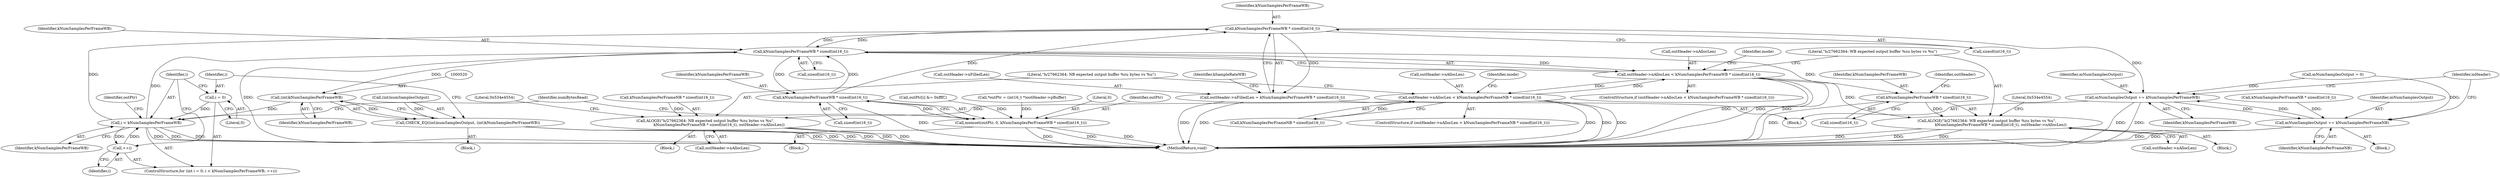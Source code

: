 digraph "0_Android_65756b4082cd79a2d99b2ccb5b392291fd53703f@API" {
"1000584" [label="(Call,kNumSamplesPerFrameWB * sizeof(int16_t))"];
"1000527" [label="(Call,i < kNumSamplesPerFrameWB)"];
"1000524" [label="(Call,i = 0)"];
"1000530" [label="(Call,++i)"];
"1000519" [label="(Call,(int)kNumSamplesPerFrameWB)"];
"1000378" [label="(Call,kNumSamplesPerFrameWB * sizeof(int16_t))"];
"1000478" [label="(Call,kNumSamplesPerFrameWB * sizeof(int16_t))"];
"1000584" [label="(Call,kNumSamplesPerFrameWB * sizeof(int16_t))"];
"1000374" [label="(Call,outHeader->nAllocLen < kNumSamplesPerFrameWB * sizeof(int16_t))"];
"1000239" [label="(Call,outHeader->nAllocLen < kNumSamplesPerFrameNB * sizeof(int16_t))"];
"1000248" [label="(Call,ALOGE(\"b/27662364: NB expected output buffer %zu bytes vs %u\",\n                       kNumSamplesPerFrameNB * sizeof(int16_t), outHeader->nAllocLen))"];
"1000383" [label="(Call,ALOGE(\"b/27662364: WB expected output buffer %zu bytes vs %u\",\n                       kNumSamplesPerFrameWB * sizeof(int16_t), outHeader->nAllocLen))"];
"1000385" [label="(Call,kNumSamplesPerFrameWB * sizeof(int16_t))"];
"1000475" [label="(Call,memset(outPtr, 0, kNumSamplesPerFrameWB * sizeof(int16_t)))"];
"1000580" [label="(Call,outHeader->nFilledLen = kNumSamplesPerFrameWB * sizeof(int16_t))"];
"1000589" [label="(Call,mNumSamplesOutput += kNumSamplesPerFrameWB)"];
"1000575" [label="(Call,mNumSamplesOutput += kNumSamplesPerFrameNB)"];
"1000515" [label="(Call,CHECK_EQ((int)numSamplesOutput, (int)kNumSamplesPerFrameWB))"];
"1000389" [label="(Call,outHeader->nAllocLen)"];
"1000522" [label="(ControlStructure,for (int i = 0; i < kNumSamplesPerFrameWB; ++i))"];
"1000590" [label="(Identifier,mNumSamplesOutput)"];
"1000243" [label="(Call,kNumSamplesPerFrameNB * sizeof(int16_t))"];
"1000529" [label="(Identifier,kNumSamplesPerFrameWB)"];
"1000475" [label="(Call,memset(outPtr, 0, kNumSamplesPerFrameWB * sizeof(int16_t)))"];
"1000478" [label="(Call,kNumSamplesPerFrameWB * sizeof(int16_t))"];
"1000528" [label="(Identifier,i)"];
"1000219" [label="(Call,mNumSamplesOutput = 0)"];
"1000374" [label="(Call,outHeader->nAllocLen < kNumSamplesPerFrameWB * sizeof(int16_t))"];
"1000375" [label="(Call,outHeader->nAllocLen)"];
"1000580" [label="(Call,outHeader->nFilledLen = kNumSamplesPerFrameWB * sizeof(int16_t))"];
"1000383" [label="(Call,ALOGE(\"b/27662364: WB expected output buffer %zu bytes vs %u\",\n                       kNumSamplesPerFrameWB * sizeof(int16_t), outHeader->nAllocLen))"];
"1000393" [label="(Literal,0x534e4554)"];
"1000570" [label="(Call,kNumSamplesPerFrameNB * sizeof(int16_t))"];
"1000386" [label="(Identifier,kNumSamplesPerFrameWB)"];
"1000476" [label="(Identifier,outPtr)"];
"1000581" [label="(Call,outHeader->nFilledLen)"];
"1000631" [label="(MethodReturn,void)"];
"1000524" [label="(Call,i = 0)"];
"1000539" [label="(Identifier,numBytesRead)"];
"1000378" [label="(Call,kNumSamplesPerFrameWB * sizeof(int16_t))"];
"1000584" [label="(Call,kNumSamplesPerFrameWB * sizeof(int16_t))"];
"1000589" [label="(Call,mNumSamplesOutput += kNumSamplesPerFrameWB)"];
"1000480" [label="(Call,sizeof(int16_t))"];
"1000531" [label="(Identifier,i)"];
"1000385" [label="(Call,kNumSamplesPerFrameWB * sizeof(int16_t))"];
"1000384" [label="(Literal,\"b/27662364: WB expected output buffer %zu bytes vs %u\")"];
"1000239" [label="(Call,outHeader->nAllocLen < kNumSamplesPerFrameNB * sizeof(int16_t))"];
"1000247" [label="(Block,)"];
"1000474" [label="(Block,)"];
"1000487" [label="(Block,)"];
"1000533" [label="(Call,outPtr[i] &= 0xfffC)"];
"1000240" [label="(Call,outHeader->nAllocLen)"];
"1000521" [label="(Identifier,kNumSamplesPerFrameWB)"];
"1000525" [label="(Identifier,i)"];
"1000250" [label="(Call,kNumSamplesPerFrameNB * sizeof(int16_t))"];
"1000565" [label="(Block,)"];
"1000527" [label="(Call,i < kNumSamplesPerFrameWB)"];
"1000530" [label="(Call,++i)"];
"1000271" [label="(Identifier,mode)"];
"1000463" [label="(Call,*outPtr = (int16_t *)outHeader->pBuffer)"];
"1000577" [label="(Identifier,kNumSamplesPerFrameNB)"];
"1000390" [label="(Identifier,outHeader)"];
"1000379" [label="(Identifier,kNumSamplesPerFrameWB)"];
"1000479" [label="(Identifier,kNumSamplesPerFrameWB)"];
"1000591" [label="(Identifier,kNumSamplesPerFrameWB)"];
"1000477" [label="(Literal,0)"];
"1000519" [label="(Call,(int)kNumSamplesPerFrameWB)"];
"1000238" [label="(ControlStructure,if (outHeader->nAllocLen < kNumSamplesPerFrameNB * sizeof(int16_t)))"];
"1000526" [label="(Literal,0)"];
"1000588" [label="(Identifier,kSampleRateWB)"];
"1000382" [label="(Block,)"];
"1000516" [label="(Call,(int)numSamplesOutput)"];
"1000586" [label="(Call,sizeof(int16_t))"];
"1000406" [label="(Identifier,mode)"];
"1000576" [label="(Identifier,mNumSamplesOutput)"];
"1000258" [label="(Literal,0x534e4554)"];
"1000535" [label="(Identifier,outPtr)"];
"1000579" [label="(Block,)"];
"1000248" [label="(Call,ALOGE(\"b/27662364: NB expected output buffer %zu bytes vs %u\",\n                       kNumSamplesPerFrameNB * sizeof(int16_t), outHeader->nAllocLen))"];
"1000515" [label="(Call,CHECK_EQ((int)numSamplesOutput, (int)kNumSamplesPerFrameWB))"];
"1000387" [label="(Call,sizeof(int16_t))"];
"1000575" [label="(Call,mNumSamplesOutput += kNumSamplesPerFrameNB)"];
"1000373" [label="(ControlStructure,if (outHeader->nAllocLen < kNumSamplesPerFrameWB * sizeof(int16_t)))"];
"1000254" [label="(Call,outHeader->nAllocLen)"];
"1000585" [label="(Identifier,kNumSamplesPerFrameWB)"];
"1000380" [label="(Call,sizeof(int16_t))"];
"1000595" [label="(Identifier,inHeader)"];
"1000249" [label="(Literal,\"b/27662364: NB expected output buffer %zu bytes vs %u\")"];
"1000584" -> "1000580"  [label="AST: "];
"1000584" -> "1000586"  [label="CFG: "];
"1000585" -> "1000584"  [label="AST: "];
"1000586" -> "1000584"  [label="AST: "];
"1000580" -> "1000584"  [label="CFG: "];
"1000584" -> "1000378"  [label="DDG: "];
"1000584" -> "1000580"  [label="DDG: "];
"1000527" -> "1000584"  [label="DDG: "];
"1000478" -> "1000584"  [label="DDG: "];
"1000378" -> "1000584"  [label="DDG: "];
"1000584" -> "1000589"  [label="DDG: "];
"1000527" -> "1000522"  [label="AST: "];
"1000527" -> "1000529"  [label="CFG: "];
"1000528" -> "1000527"  [label="AST: "];
"1000529" -> "1000527"  [label="AST: "];
"1000535" -> "1000527"  [label="CFG: "];
"1000539" -> "1000527"  [label="CFG: "];
"1000527" -> "1000631"  [label="DDG: "];
"1000527" -> "1000631"  [label="DDG: "];
"1000527" -> "1000631"  [label="DDG: "];
"1000527" -> "1000378"  [label="DDG: "];
"1000524" -> "1000527"  [label="DDG: "];
"1000530" -> "1000527"  [label="DDG: "];
"1000519" -> "1000527"  [label="DDG: "];
"1000527" -> "1000530"  [label="DDG: "];
"1000524" -> "1000522"  [label="AST: "];
"1000524" -> "1000526"  [label="CFG: "];
"1000525" -> "1000524"  [label="AST: "];
"1000526" -> "1000524"  [label="AST: "];
"1000528" -> "1000524"  [label="CFG: "];
"1000530" -> "1000522"  [label="AST: "];
"1000530" -> "1000531"  [label="CFG: "];
"1000531" -> "1000530"  [label="AST: "];
"1000528" -> "1000530"  [label="CFG: "];
"1000519" -> "1000515"  [label="AST: "];
"1000519" -> "1000521"  [label="CFG: "];
"1000520" -> "1000519"  [label="AST: "];
"1000521" -> "1000519"  [label="AST: "];
"1000515" -> "1000519"  [label="CFG: "];
"1000519" -> "1000515"  [label="DDG: "];
"1000378" -> "1000519"  [label="DDG: "];
"1000378" -> "1000374"  [label="AST: "];
"1000378" -> "1000380"  [label="CFG: "];
"1000379" -> "1000378"  [label="AST: "];
"1000380" -> "1000378"  [label="AST: "];
"1000374" -> "1000378"  [label="CFG: "];
"1000378" -> "1000631"  [label="DDG: "];
"1000378" -> "1000374"  [label="DDG: "];
"1000478" -> "1000378"  [label="DDG: "];
"1000378" -> "1000385"  [label="DDG: "];
"1000378" -> "1000478"  [label="DDG: "];
"1000478" -> "1000475"  [label="AST: "];
"1000478" -> "1000480"  [label="CFG: "];
"1000479" -> "1000478"  [label="AST: "];
"1000480" -> "1000478"  [label="AST: "];
"1000475" -> "1000478"  [label="CFG: "];
"1000478" -> "1000631"  [label="DDG: "];
"1000478" -> "1000475"  [label="DDG: "];
"1000374" -> "1000373"  [label="AST: "];
"1000375" -> "1000374"  [label="AST: "];
"1000384" -> "1000374"  [label="CFG: "];
"1000406" -> "1000374"  [label="CFG: "];
"1000374" -> "1000631"  [label="DDG: "];
"1000374" -> "1000631"  [label="DDG: "];
"1000374" -> "1000631"  [label="DDG: "];
"1000374" -> "1000239"  [label="DDG: "];
"1000239" -> "1000374"  [label="DDG: "];
"1000374" -> "1000383"  [label="DDG: "];
"1000239" -> "1000238"  [label="AST: "];
"1000239" -> "1000243"  [label="CFG: "];
"1000240" -> "1000239"  [label="AST: "];
"1000243" -> "1000239"  [label="AST: "];
"1000249" -> "1000239"  [label="CFG: "];
"1000271" -> "1000239"  [label="CFG: "];
"1000239" -> "1000631"  [label="DDG: "];
"1000239" -> "1000631"  [label="DDG: "];
"1000239" -> "1000631"  [label="DDG: "];
"1000243" -> "1000239"  [label="DDG: "];
"1000239" -> "1000248"  [label="DDG: "];
"1000248" -> "1000247"  [label="AST: "];
"1000248" -> "1000254"  [label="CFG: "];
"1000249" -> "1000248"  [label="AST: "];
"1000250" -> "1000248"  [label="AST: "];
"1000254" -> "1000248"  [label="AST: "];
"1000258" -> "1000248"  [label="CFG: "];
"1000248" -> "1000631"  [label="DDG: "];
"1000248" -> "1000631"  [label="DDG: "];
"1000248" -> "1000631"  [label="DDG: "];
"1000250" -> "1000248"  [label="DDG: "];
"1000383" -> "1000382"  [label="AST: "];
"1000383" -> "1000389"  [label="CFG: "];
"1000384" -> "1000383"  [label="AST: "];
"1000385" -> "1000383"  [label="AST: "];
"1000389" -> "1000383"  [label="AST: "];
"1000393" -> "1000383"  [label="CFG: "];
"1000383" -> "1000631"  [label="DDG: "];
"1000383" -> "1000631"  [label="DDG: "];
"1000383" -> "1000631"  [label="DDG: "];
"1000385" -> "1000383"  [label="DDG: "];
"1000385" -> "1000387"  [label="CFG: "];
"1000386" -> "1000385"  [label="AST: "];
"1000387" -> "1000385"  [label="AST: "];
"1000390" -> "1000385"  [label="CFG: "];
"1000385" -> "1000631"  [label="DDG: "];
"1000475" -> "1000474"  [label="AST: "];
"1000476" -> "1000475"  [label="AST: "];
"1000477" -> "1000475"  [label="AST: "];
"1000539" -> "1000475"  [label="CFG: "];
"1000475" -> "1000631"  [label="DDG: "];
"1000475" -> "1000631"  [label="DDG: "];
"1000475" -> "1000631"  [label="DDG: "];
"1000463" -> "1000475"  [label="DDG: "];
"1000533" -> "1000475"  [label="DDG: "];
"1000580" -> "1000579"  [label="AST: "];
"1000581" -> "1000580"  [label="AST: "];
"1000588" -> "1000580"  [label="CFG: "];
"1000580" -> "1000631"  [label="DDG: "];
"1000580" -> "1000631"  [label="DDG: "];
"1000589" -> "1000579"  [label="AST: "];
"1000589" -> "1000591"  [label="CFG: "];
"1000590" -> "1000589"  [label="AST: "];
"1000591" -> "1000589"  [label="AST: "];
"1000595" -> "1000589"  [label="CFG: "];
"1000589" -> "1000631"  [label="DDG: "];
"1000589" -> "1000631"  [label="DDG: "];
"1000589" -> "1000575"  [label="DDG: "];
"1000575" -> "1000589"  [label="DDG: "];
"1000219" -> "1000589"  [label="DDG: "];
"1000575" -> "1000565"  [label="AST: "];
"1000575" -> "1000577"  [label="CFG: "];
"1000576" -> "1000575"  [label="AST: "];
"1000577" -> "1000575"  [label="AST: "];
"1000595" -> "1000575"  [label="CFG: "];
"1000575" -> "1000631"  [label="DDG: "];
"1000575" -> "1000631"  [label="DDG: "];
"1000570" -> "1000575"  [label="DDG: "];
"1000219" -> "1000575"  [label="DDG: "];
"1000515" -> "1000487"  [label="AST: "];
"1000516" -> "1000515"  [label="AST: "];
"1000525" -> "1000515"  [label="CFG: "];
"1000515" -> "1000631"  [label="DDG: "];
"1000515" -> "1000631"  [label="DDG: "];
"1000515" -> "1000631"  [label="DDG: "];
"1000516" -> "1000515"  [label="DDG: "];
}
